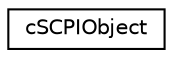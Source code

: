 digraph G
{
  edge [fontname="Helvetica",fontsize="10",labelfontname="Helvetica",labelfontsize="10"];
  node [fontname="Helvetica",fontsize="10",shape=record];
  rankdir="LR";
  Node1 [label="cSCPIObject",height=0.2,width=0.4,color="black", fillcolor="white", style="filled",URL="$classc_s_c_p_i_object.html",tooltip="pure virtual base class to derive classes for command handling objects"];
}
